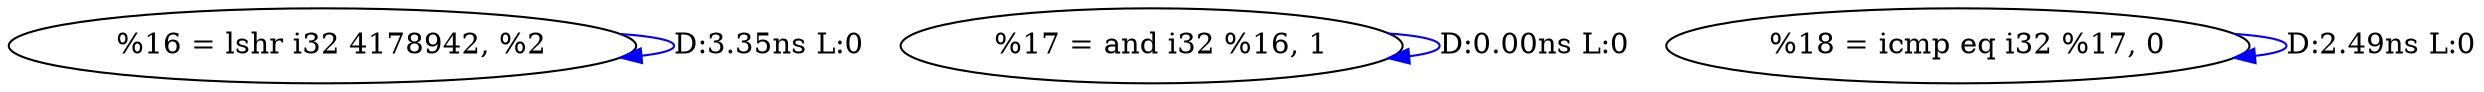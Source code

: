 digraph {
Node0x28f3550[label="  %16 = lshr i32 4178942, %2"];
Node0x28f3550 -> Node0x28f3550[label="D:3.35ns L:0",color=blue];
Node0x28f3630[label="  %17 = and i32 %16, 1"];
Node0x28f3630 -> Node0x28f3630[label="D:0.00ns L:0",color=blue];
Node0x28f3710[label="  %18 = icmp eq i32 %17, 0"];
Node0x28f3710 -> Node0x28f3710[label="D:2.49ns L:0",color=blue];
}
